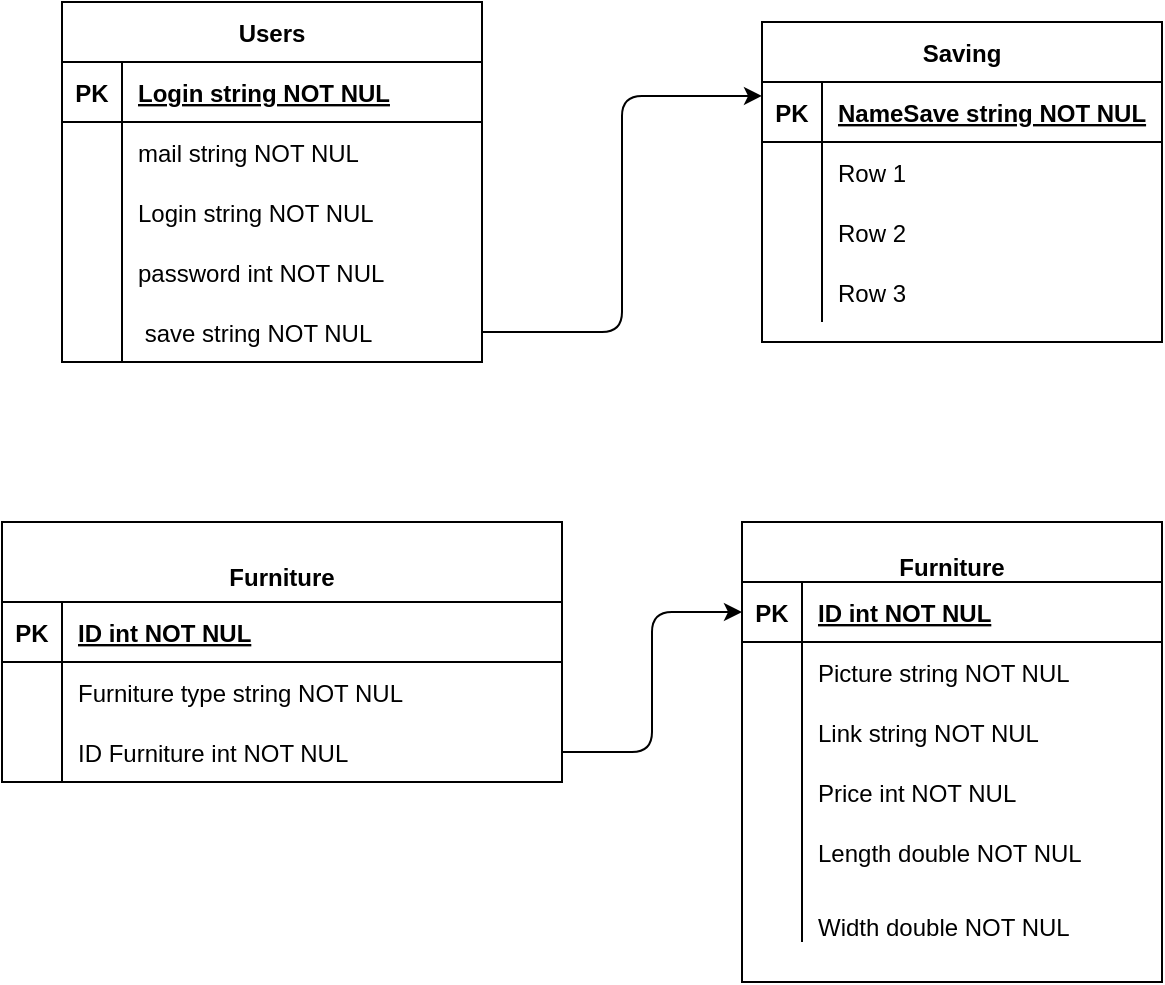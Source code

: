<mxfile version="14.5.7" type="github"><diagram id="_XAyuAAAo2Tz-1nkAXX3" name="Page-1"><mxGraphModel dx="1453" dy="885" grid="1" gridSize="10" guides="1" tooltips="1" connect="1" arrows="1" fold="1" page="1" pageScale="1" pageWidth="827" pageHeight="1169" math="0" shadow="0"><root><mxCell id="0"/><mxCell id="1" parent="0"/><mxCell id="899BhyyL_VmrjB6hRSoe-6" value="Users" style="shape=table;startSize=30;container=1;collapsible=1;childLayout=tableLayout;fixedRows=1;rowLines=0;fontStyle=1;align=center;resizeLast=1;" vertex="1" parent="1"><mxGeometry x="10" y="80" width="210" height="180" as="geometry"/></mxCell><mxCell id="899BhyyL_VmrjB6hRSoe-7" value="" style="shape=partialRectangle;collapsible=0;dropTarget=0;pointerEvents=0;fillColor=none;top=0;left=0;bottom=1;right=0;points=[[0,0.5],[1,0.5]];portConstraint=eastwest;" vertex="1" parent="899BhyyL_VmrjB6hRSoe-6"><mxGeometry y="30" width="210" height="30" as="geometry"/></mxCell><mxCell id="899BhyyL_VmrjB6hRSoe-8" value="PK" style="shape=partialRectangle;connectable=0;fillColor=none;top=0;left=0;bottom=0;right=0;fontStyle=1;overflow=hidden;" vertex="1" parent="899BhyyL_VmrjB6hRSoe-7"><mxGeometry width="30" height="30" as="geometry"/></mxCell><mxCell id="899BhyyL_VmrjB6hRSoe-9" value="Login string NOT NUL" style="shape=partialRectangle;connectable=0;fillColor=none;top=0;left=0;bottom=0;right=0;align=left;spacingLeft=6;fontStyle=5;overflow=hidden;" vertex="1" parent="899BhyyL_VmrjB6hRSoe-7"><mxGeometry x="30" width="180" height="30" as="geometry"/></mxCell><mxCell id="899BhyyL_VmrjB6hRSoe-10" value="" style="shape=partialRectangle;collapsible=0;dropTarget=0;pointerEvents=0;fillColor=none;top=0;left=0;bottom=0;right=0;points=[[0,0.5],[1,0.5]];portConstraint=eastwest;" vertex="1" parent="899BhyyL_VmrjB6hRSoe-6"><mxGeometry y="60" width="210" height="30" as="geometry"/></mxCell><mxCell id="899BhyyL_VmrjB6hRSoe-11" value="" style="shape=partialRectangle;connectable=0;fillColor=none;top=0;left=0;bottom=0;right=0;editable=1;overflow=hidden;" vertex="1" parent="899BhyyL_VmrjB6hRSoe-10"><mxGeometry width="30" height="30" as="geometry"/></mxCell><mxCell id="899BhyyL_VmrjB6hRSoe-12" value="mail string NOT NUL" style="shape=partialRectangle;connectable=0;fillColor=none;top=0;left=0;bottom=0;right=0;align=left;spacingLeft=6;overflow=hidden;" vertex="1" parent="899BhyyL_VmrjB6hRSoe-10"><mxGeometry x="30" width="180" height="30" as="geometry"/></mxCell><mxCell id="899BhyyL_VmrjB6hRSoe-13" value="" style="shape=partialRectangle;collapsible=0;dropTarget=0;pointerEvents=0;fillColor=none;top=0;left=0;bottom=0;right=0;points=[[0,0.5],[1,0.5]];portConstraint=eastwest;" vertex="1" parent="899BhyyL_VmrjB6hRSoe-6"><mxGeometry y="90" width="210" height="30" as="geometry"/></mxCell><mxCell id="899BhyyL_VmrjB6hRSoe-14" value="" style="shape=partialRectangle;connectable=0;fillColor=none;top=0;left=0;bottom=0;right=0;editable=1;overflow=hidden;" vertex="1" parent="899BhyyL_VmrjB6hRSoe-13"><mxGeometry width="30" height="30" as="geometry"/></mxCell><mxCell id="899BhyyL_VmrjB6hRSoe-15" value="Login string NOT NUL" style="shape=partialRectangle;connectable=0;fillColor=none;top=0;left=0;bottom=0;right=0;align=left;spacingLeft=6;overflow=hidden;" vertex="1" parent="899BhyyL_VmrjB6hRSoe-13"><mxGeometry x="30" width="180" height="30" as="geometry"/></mxCell><mxCell id="899BhyyL_VmrjB6hRSoe-153" value="" style="shape=partialRectangle;collapsible=0;dropTarget=0;pointerEvents=0;fillColor=none;top=0;left=0;bottom=0;right=0;points=[[0,0.5],[1,0.5]];portConstraint=eastwest;" vertex="1" parent="899BhyyL_VmrjB6hRSoe-6"><mxGeometry y="120" width="210" height="30" as="geometry"/></mxCell><mxCell id="899BhyyL_VmrjB6hRSoe-154" value="" style="shape=partialRectangle;connectable=0;fillColor=none;top=0;left=0;bottom=0;right=0;editable=1;overflow=hidden;" vertex="1" parent="899BhyyL_VmrjB6hRSoe-153"><mxGeometry width="30" height="30" as="geometry"/></mxCell><mxCell id="899BhyyL_VmrjB6hRSoe-155" value="password int NOT NUL" style="shape=partialRectangle;connectable=0;fillColor=none;top=0;left=0;bottom=0;right=0;align=left;spacingLeft=6;overflow=hidden;" vertex="1" parent="899BhyyL_VmrjB6hRSoe-153"><mxGeometry x="30" width="180" height="30" as="geometry"/></mxCell><mxCell id="899BhyyL_VmrjB6hRSoe-16" value="" style="shape=partialRectangle;collapsible=0;dropTarget=0;pointerEvents=0;fillColor=none;top=0;left=0;bottom=0;right=0;points=[[0,0.5],[1,0.5]];portConstraint=eastwest;" vertex="1" parent="899BhyyL_VmrjB6hRSoe-6"><mxGeometry y="150" width="210" height="30" as="geometry"/></mxCell><mxCell id="899BhyyL_VmrjB6hRSoe-17" value="" style="shape=partialRectangle;connectable=0;fillColor=none;top=0;left=0;bottom=0;right=0;editable=1;overflow=hidden;" vertex="1" parent="899BhyyL_VmrjB6hRSoe-16"><mxGeometry width="30" height="30" as="geometry"/></mxCell><mxCell id="899BhyyL_VmrjB6hRSoe-18" value=" save string NOT NUL" style="shape=partialRectangle;connectable=0;fillColor=none;top=0;left=0;bottom=0;right=0;align=left;spacingLeft=6;overflow=hidden;" vertex="1" parent="899BhyyL_VmrjB6hRSoe-16"><mxGeometry x="30" width="180" height="30" as="geometry"/></mxCell><mxCell id="899BhyyL_VmrjB6hRSoe-33" value="" style="shape=partialRectangle;collapsible=0;dropTarget=0;pointerEvents=0;fillColor=none;top=0;left=0;bottom=0;right=0;points=[[0,0.5],[1,0.5]];portConstraint=eastwest;" vertex="1" parent="1"><mxGeometry x="50" y="240" width="180" height="30" as="geometry"/></mxCell><mxCell id="899BhyyL_VmrjB6hRSoe-34" value="" style="shape=partialRectangle;connectable=0;fillColor=none;top=0;left=0;bottom=0;right=0;editable=1;overflow=hidden;" vertex="1" parent="899BhyyL_VmrjB6hRSoe-33"><mxGeometry width="25.714" height="30" as="geometry"/></mxCell><mxCell id="899BhyyL_VmrjB6hRSoe-40" value="Saving" style="shape=table;startSize=30;container=1;collapsible=1;childLayout=tableLayout;fixedRows=1;rowLines=0;fontStyle=1;align=center;resizeLast=1;" vertex="1" parent="1"><mxGeometry x="360" y="90" width="200" height="160" as="geometry"><mxRectangle x="360" y="90" width="60" height="30" as="alternateBounds"/></mxGeometry></mxCell><mxCell id="899BhyyL_VmrjB6hRSoe-41" value="" style="shape=partialRectangle;collapsible=0;dropTarget=0;pointerEvents=0;fillColor=none;top=0;left=0;bottom=1;right=0;points=[[0,0.5],[1,0.5]];portConstraint=eastwest;" vertex="1" parent="899BhyyL_VmrjB6hRSoe-40"><mxGeometry y="30" width="200" height="30" as="geometry"/></mxCell><mxCell id="899BhyyL_VmrjB6hRSoe-42" value="PK" style="shape=partialRectangle;connectable=0;fillColor=none;top=0;left=0;bottom=0;right=0;fontStyle=1;overflow=hidden;" vertex="1" parent="899BhyyL_VmrjB6hRSoe-41"><mxGeometry width="30" height="30" as="geometry"/></mxCell><mxCell id="899BhyyL_VmrjB6hRSoe-43" value="NameSave string NOT NUL" style="shape=partialRectangle;connectable=0;fillColor=none;top=0;left=0;bottom=0;right=0;align=left;spacingLeft=6;fontStyle=5;overflow=hidden;" vertex="1" parent="899BhyyL_VmrjB6hRSoe-41"><mxGeometry x="30" width="170" height="30" as="geometry"/></mxCell><mxCell id="899BhyyL_VmrjB6hRSoe-44" value="" style="shape=partialRectangle;collapsible=0;dropTarget=0;pointerEvents=0;fillColor=none;top=0;left=0;bottom=0;right=0;points=[[0,0.5],[1,0.5]];portConstraint=eastwest;" vertex="1" parent="899BhyyL_VmrjB6hRSoe-40"><mxGeometry y="60" width="200" height="30" as="geometry"/></mxCell><mxCell id="899BhyyL_VmrjB6hRSoe-45" value="" style="shape=partialRectangle;connectable=0;fillColor=none;top=0;left=0;bottom=0;right=0;editable=1;overflow=hidden;" vertex="1" parent="899BhyyL_VmrjB6hRSoe-44"><mxGeometry width="30" height="30" as="geometry"/></mxCell><mxCell id="899BhyyL_VmrjB6hRSoe-46" value="Row 1" style="shape=partialRectangle;connectable=0;fillColor=none;top=0;left=0;bottom=0;right=0;align=left;spacingLeft=6;overflow=hidden;" vertex="1" parent="899BhyyL_VmrjB6hRSoe-44"><mxGeometry x="30" width="170" height="30" as="geometry"/></mxCell><mxCell id="899BhyyL_VmrjB6hRSoe-47" value="" style="shape=partialRectangle;collapsible=0;dropTarget=0;pointerEvents=0;fillColor=none;top=0;left=0;bottom=0;right=0;points=[[0,0.5],[1,0.5]];portConstraint=eastwest;" vertex="1" parent="899BhyyL_VmrjB6hRSoe-40"><mxGeometry y="90" width="200" height="30" as="geometry"/></mxCell><mxCell id="899BhyyL_VmrjB6hRSoe-48" value="" style="shape=partialRectangle;connectable=0;fillColor=none;top=0;left=0;bottom=0;right=0;editable=1;overflow=hidden;" vertex="1" parent="899BhyyL_VmrjB6hRSoe-47"><mxGeometry width="30" height="30" as="geometry"/></mxCell><mxCell id="899BhyyL_VmrjB6hRSoe-49" value="Row 2" style="shape=partialRectangle;connectable=0;fillColor=none;top=0;left=0;bottom=0;right=0;align=left;spacingLeft=6;overflow=hidden;" vertex="1" parent="899BhyyL_VmrjB6hRSoe-47"><mxGeometry x="30" width="170" height="30" as="geometry"/></mxCell><mxCell id="899BhyyL_VmrjB6hRSoe-50" value="" style="shape=partialRectangle;collapsible=0;dropTarget=0;pointerEvents=0;fillColor=none;top=0;left=0;bottom=0;right=0;points=[[0,0.5],[1,0.5]];portConstraint=eastwest;" vertex="1" parent="899BhyyL_VmrjB6hRSoe-40"><mxGeometry y="120" width="200" height="30" as="geometry"/></mxCell><mxCell id="899BhyyL_VmrjB6hRSoe-51" value="" style="shape=partialRectangle;connectable=0;fillColor=none;top=0;left=0;bottom=0;right=0;editable=1;overflow=hidden;" vertex="1" parent="899BhyyL_VmrjB6hRSoe-50"><mxGeometry width="30" height="30" as="geometry"/></mxCell><mxCell id="899BhyyL_VmrjB6hRSoe-52" value="Row 3" style="shape=partialRectangle;connectable=0;fillColor=none;top=0;left=0;bottom=0;right=0;align=left;spacingLeft=6;overflow=hidden;" vertex="1" parent="899BhyyL_VmrjB6hRSoe-50"><mxGeometry x="30" width="170" height="30" as="geometry"/></mxCell><mxCell id="899BhyyL_VmrjB6hRSoe-62" value="&lt;br&gt;Furniture" style="shape=table;startSize=30;container=1;collapsible=1;childLayout=tableLayout;fixedRows=1;rowLines=0;fontStyle=1;align=center;resizeLast=1;whiteSpace=wrap;html=1;" vertex="1" parent="1"><mxGeometry x="350" y="340" width="210" height="230" as="geometry"/></mxCell><mxCell id="899BhyyL_VmrjB6hRSoe-63" value="" style="shape=partialRectangle;collapsible=0;dropTarget=0;pointerEvents=0;fillColor=none;top=0;left=0;bottom=1;right=0;points=[[0,0.5],[1,0.5]];portConstraint=eastwest;" vertex="1" parent="899BhyyL_VmrjB6hRSoe-62"><mxGeometry y="30" width="210" height="30" as="geometry"/></mxCell><mxCell id="899BhyyL_VmrjB6hRSoe-64" value="PK" style="shape=partialRectangle;connectable=0;fillColor=none;top=0;left=0;bottom=0;right=0;fontStyle=1;overflow=hidden;" vertex="1" parent="899BhyyL_VmrjB6hRSoe-63"><mxGeometry width="30" height="30" as="geometry"/></mxCell><mxCell id="899BhyyL_VmrjB6hRSoe-65" value="ID int NOT NUL" style="shape=partialRectangle;connectable=0;fillColor=none;top=0;left=0;bottom=0;right=0;align=left;spacingLeft=6;fontStyle=5;overflow=hidden;" vertex="1" parent="899BhyyL_VmrjB6hRSoe-63"><mxGeometry x="30" width="180" height="30" as="geometry"/></mxCell><mxCell id="899BhyyL_VmrjB6hRSoe-66" value="" style="shape=partialRectangle;collapsible=0;dropTarget=0;pointerEvents=0;fillColor=none;top=0;left=0;bottom=0;right=0;points=[[0,0.5],[1,0.5]];portConstraint=eastwest;" vertex="1" parent="899BhyyL_VmrjB6hRSoe-62"><mxGeometry y="60" width="210" height="30" as="geometry"/></mxCell><mxCell id="899BhyyL_VmrjB6hRSoe-67" value="" style="shape=partialRectangle;connectable=0;fillColor=none;top=0;left=0;bottom=0;right=0;editable=1;overflow=hidden;" vertex="1" parent="899BhyyL_VmrjB6hRSoe-66"><mxGeometry width="30" height="30" as="geometry"/></mxCell><mxCell id="899BhyyL_VmrjB6hRSoe-68" value="Picture string NOT NUL" style="shape=partialRectangle;connectable=0;fillColor=none;top=0;left=0;bottom=0;right=0;align=left;spacingLeft=6;overflow=hidden;" vertex="1" parent="899BhyyL_VmrjB6hRSoe-66"><mxGeometry x="30" width="180" height="30" as="geometry"/></mxCell><mxCell id="899BhyyL_VmrjB6hRSoe-69" value="" style="shape=partialRectangle;collapsible=0;dropTarget=0;pointerEvents=0;fillColor=none;top=0;left=0;bottom=0;right=0;points=[[0,0.5],[1,0.5]];portConstraint=eastwest;" vertex="1" parent="899BhyyL_VmrjB6hRSoe-62"><mxGeometry y="90" width="210" height="30" as="geometry"/></mxCell><mxCell id="899BhyyL_VmrjB6hRSoe-70" value="" style="shape=partialRectangle;connectable=0;fillColor=none;top=0;left=0;bottom=0;right=0;editable=1;overflow=hidden;" vertex="1" parent="899BhyyL_VmrjB6hRSoe-69"><mxGeometry width="30" height="30" as="geometry"/></mxCell><mxCell id="899BhyyL_VmrjB6hRSoe-71" value="Link string NOT NUL" style="shape=partialRectangle;connectable=0;fillColor=none;top=0;left=0;bottom=0;right=0;align=left;spacingLeft=6;overflow=hidden;" vertex="1" parent="899BhyyL_VmrjB6hRSoe-69"><mxGeometry x="30" width="180" height="30" as="geometry"/></mxCell><mxCell id="899BhyyL_VmrjB6hRSoe-143" value="" style="shape=partialRectangle;collapsible=0;dropTarget=0;pointerEvents=0;fillColor=none;top=0;left=0;bottom=0;right=0;points=[[0,0.5],[1,0.5]];portConstraint=eastwest;" vertex="1" parent="899BhyyL_VmrjB6hRSoe-62"><mxGeometry y="120" width="210" height="30" as="geometry"/></mxCell><mxCell id="899BhyyL_VmrjB6hRSoe-144" value="" style="shape=partialRectangle;connectable=0;fillColor=none;top=0;left=0;bottom=0;right=0;editable=1;overflow=hidden;" vertex="1" parent="899BhyyL_VmrjB6hRSoe-143"><mxGeometry width="30" height="30" as="geometry"/></mxCell><mxCell id="899BhyyL_VmrjB6hRSoe-145" value="Price int NOT NUL" style="shape=partialRectangle;connectable=0;fillColor=none;top=0;left=0;bottom=0;right=0;align=left;spacingLeft=6;overflow=hidden;" vertex="1" parent="899BhyyL_VmrjB6hRSoe-143"><mxGeometry x="30" width="180" height="30" as="geometry"/></mxCell><mxCell id="899BhyyL_VmrjB6hRSoe-146" value="" style="shape=partialRectangle;collapsible=0;dropTarget=0;pointerEvents=0;fillColor=none;top=0;left=0;bottom=0;right=0;points=[[0,0.5],[1,0.5]];portConstraint=eastwest;" vertex="1" parent="899BhyyL_VmrjB6hRSoe-62"><mxGeometry y="150" width="210" height="30" as="geometry"/></mxCell><mxCell id="899BhyyL_VmrjB6hRSoe-147" value="" style="shape=partialRectangle;connectable=0;fillColor=none;top=0;left=0;bottom=0;right=0;editable=1;overflow=hidden;" vertex="1" parent="899BhyyL_VmrjB6hRSoe-146"><mxGeometry width="30" height="30" as="geometry"/></mxCell><mxCell id="899BhyyL_VmrjB6hRSoe-148" value="Length double NOT NUL" style="shape=partialRectangle;connectable=0;fillColor=none;top=0;left=0;bottom=0;right=0;align=left;spacingLeft=6;overflow=hidden;" vertex="1" parent="899BhyyL_VmrjB6hRSoe-146"><mxGeometry x="30" width="180" height="30" as="geometry"/></mxCell><mxCell id="899BhyyL_VmrjB6hRSoe-72" value="" style="shape=partialRectangle;collapsible=0;dropTarget=0;pointerEvents=0;fillColor=none;top=0;left=0;bottom=0;right=0;points=[[0,0.5],[1,0.5]];portConstraint=eastwest;" vertex="1" parent="899BhyyL_VmrjB6hRSoe-62"><mxGeometry y="180" width="210" height="30" as="geometry"/></mxCell><mxCell id="899BhyyL_VmrjB6hRSoe-73" value="" style="shape=partialRectangle;connectable=0;fillColor=none;top=0;left=0;bottom=0;right=0;editable=1;overflow=hidden;" vertex="1" parent="899BhyyL_VmrjB6hRSoe-72"><mxGeometry width="30" height="30" as="geometry"/></mxCell><mxCell id="899BhyyL_VmrjB6hRSoe-74" value="&#10;Width double NOT NUL" style="shape=partialRectangle;connectable=0;fillColor=none;top=0;left=0;bottom=0;right=0;align=left;spacingLeft=6;overflow=hidden;" vertex="1" parent="899BhyyL_VmrjB6hRSoe-72"><mxGeometry x="30" width="180" height="30" as="geometry"/></mxCell><mxCell id="899BhyyL_VmrjB6hRSoe-75" value="&#10;Furniture" style="shape=table;startSize=40;container=1;collapsible=1;childLayout=tableLayout;fixedRows=1;rowLines=0;fontStyle=1;align=center;resizeLast=1;" vertex="1" parent="1"><mxGeometry x="-20" y="340" width="280" height="130" as="geometry"/></mxCell><mxCell id="899BhyyL_VmrjB6hRSoe-76" value="" style="shape=partialRectangle;collapsible=0;dropTarget=0;pointerEvents=0;fillColor=none;top=0;left=0;bottom=1;right=0;points=[[0,0.5],[1,0.5]];portConstraint=eastwest;" vertex="1" parent="899BhyyL_VmrjB6hRSoe-75"><mxGeometry y="40" width="280" height="30" as="geometry"/></mxCell><mxCell id="899BhyyL_VmrjB6hRSoe-77" value="PK" style="shape=partialRectangle;connectable=0;fillColor=none;top=0;left=0;bottom=0;right=0;fontStyle=1;overflow=hidden;" vertex="1" parent="899BhyyL_VmrjB6hRSoe-76"><mxGeometry width="30" height="30" as="geometry"/></mxCell><mxCell id="899BhyyL_VmrjB6hRSoe-78" value="ID int NOT NUL" style="shape=partialRectangle;connectable=0;fillColor=none;top=0;left=0;bottom=0;right=0;align=left;spacingLeft=6;fontStyle=5;overflow=hidden;" vertex="1" parent="899BhyyL_VmrjB6hRSoe-76"><mxGeometry x="30" width="250" height="30" as="geometry"/></mxCell><mxCell id="899BhyyL_VmrjB6hRSoe-79" value="" style="shape=partialRectangle;collapsible=0;dropTarget=0;pointerEvents=0;fillColor=none;top=0;left=0;bottom=0;right=0;points=[[0,0.5],[1,0.5]];portConstraint=eastwest;" vertex="1" parent="899BhyyL_VmrjB6hRSoe-75"><mxGeometry y="70" width="280" height="30" as="geometry"/></mxCell><mxCell id="899BhyyL_VmrjB6hRSoe-80" value="" style="shape=partialRectangle;connectable=0;fillColor=none;top=0;left=0;bottom=0;right=0;editable=1;overflow=hidden;" vertex="1" parent="899BhyyL_VmrjB6hRSoe-79"><mxGeometry width="30" height="30" as="geometry"/></mxCell><mxCell id="899BhyyL_VmrjB6hRSoe-81" value="Furniture type string NOT NUL" style="shape=partialRectangle;connectable=0;fillColor=none;top=0;left=0;bottom=0;right=0;align=left;spacingLeft=6;overflow=hidden;" vertex="1" parent="899BhyyL_VmrjB6hRSoe-79"><mxGeometry x="30" width="250" height="30" as="geometry"/></mxCell><mxCell id="899BhyyL_VmrjB6hRSoe-82" value="" style="shape=partialRectangle;collapsible=0;dropTarget=0;pointerEvents=0;fillColor=none;top=0;left=0;bottom=0;right=0;points=[[0,0.5],[1,0.5]];portConstraint=eastwest;" vertex="1" parent="899BhyyL_VmrjB6hRSoe-75"><mxGeometry y="100" width="280" height="30" as="geometry"/></mxCell><mxCell id="899BhyyL_VmrjB6hRSoe-83" value="" style="shape=partialRectangle;connectable=0;fillColor=none;top=0;left=0;bottom=0;right=0;editable=1;overflow=hidden;" vertex="1" parent="899BhyyL_VmrjB6hRSoe-82"><mxGeometry width="30" height="30" as="geometry"/></mxCell><mxCell id="899BhyyL_VmrjB6hRSoe-84" value="ID Furniture int NOT NUL" style="shape=partialRectangle;connectable=0;fillColor=none;top=0;left=0;bottom=0;right=0;align=left;spacingLeft=6;overflow=hidden;" vertex="1" parent="899BhyyL_VmrjB6hRSoe-82"><mxGeometry x="30" width="250" height="30" as="geometry"/></mxCell><mxCell id="899BhyyL_VmrjB6hRSoe-162" style="edgeStyle=orthogonalEdgeStyle;rounded=1;sketch=0;orthogonalLoop=1;jettySize=auto;html=1;exitX=1;exitY=0.5;exitDx=0;exitDy=0;entryX=0;entryY=0.5;entryDx=0;entryDy=0;startSize=30;" edge="1" parent="1" source="899BhyyL_VmrjB6hRSoe-82" target="899BhyyL_VmrjB6hRSoe-63"><mxGeometry relative="1" as="geometry"/></mxCell><mxCell id="899BhyyL_VmrjB6hRSoe-163" style="edgeStyle=orthogonalEdgeStyle;rounded=1;sketch=0;orthogonalLoop=1;jettySize=auto;html=1;exitX=1;exitY=0.5;exitDx=0;exitDy=0;entryX=0;entryY=0.233;entryDx=0;entryDy=0;entryPerimeter=0;startSize=30;" edge="1" parent="1" source="899BhyyL_VmrjB6hRSoe-16" target="899BhyyL_VmrjB6hRSoe-41"><mxGeometry relative="1" as="geometry"/></mxCell></root></mxGraphModel></diagram></mxfile>